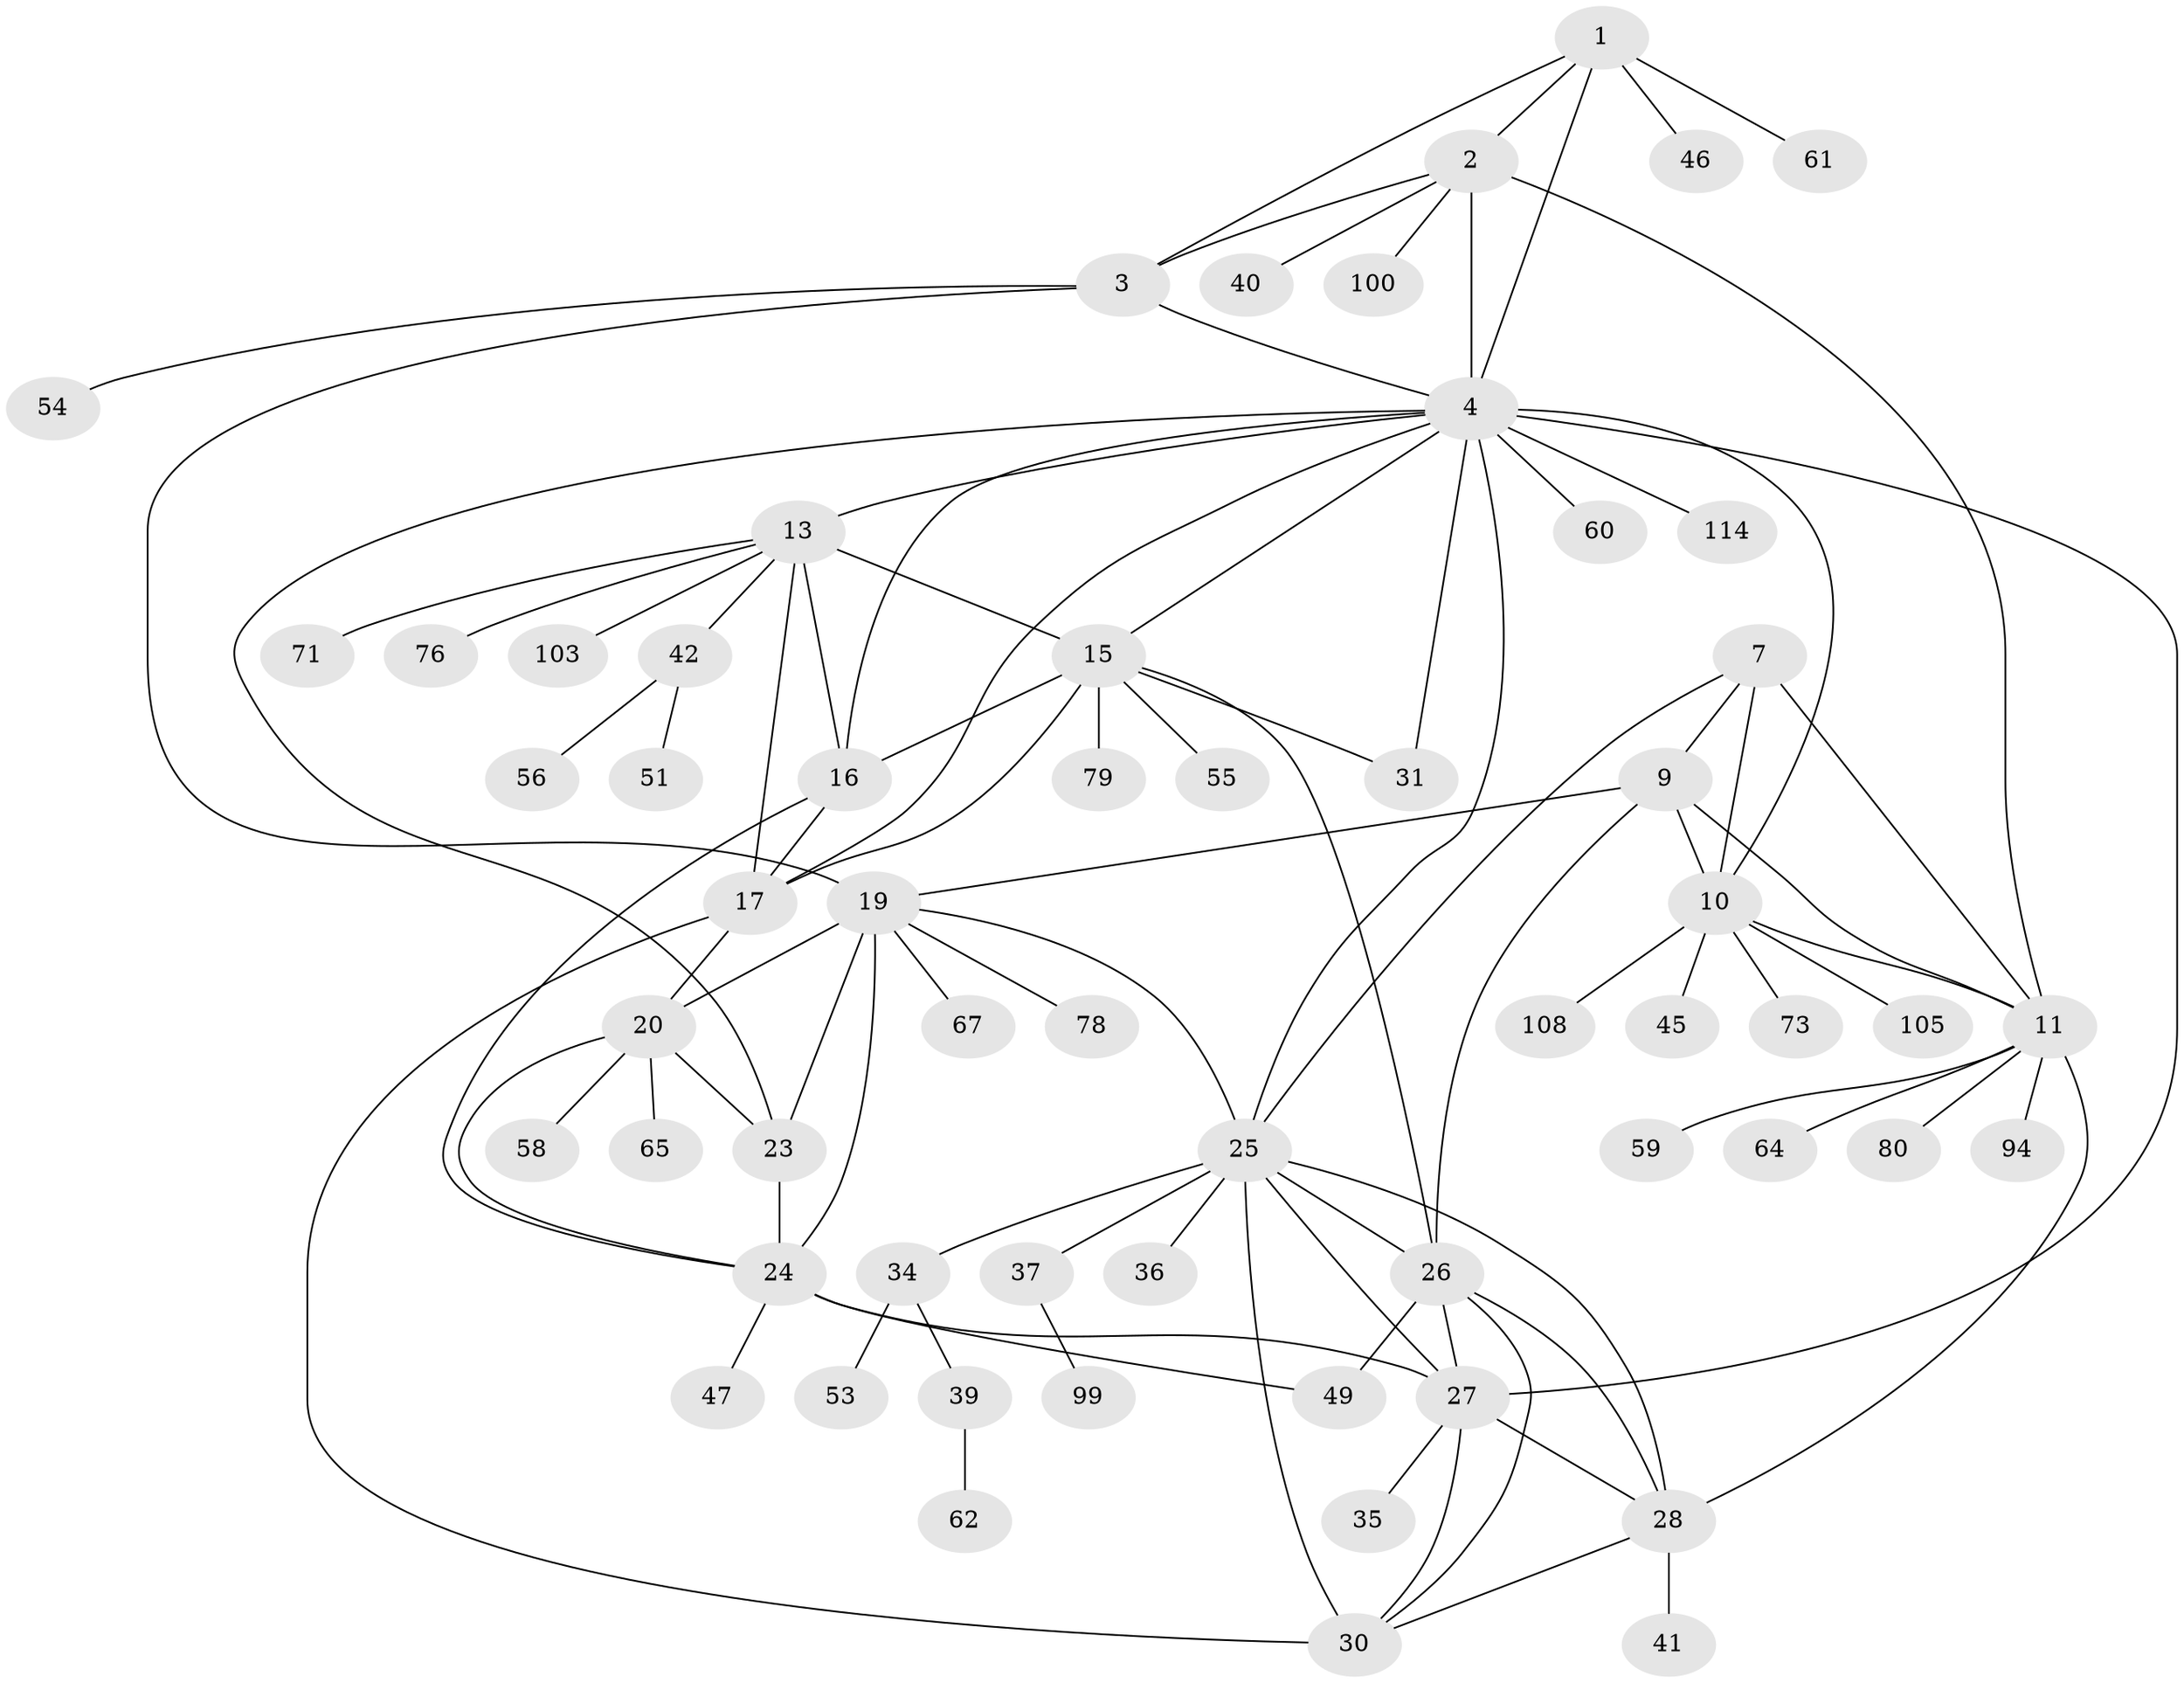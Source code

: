// original degree distribution, {8: 0.06666666666666667, 12: 0.008333333333333333, 7: 0.03333333333333333, 9: 0.06666666666666667, 5: 0.016666666666666666, 11: 0.008333333333333333, 6: 0.025, 10: 0.016666666666666666, 14: 0.008333333333333333, 2: 0.13333333333333333, 3: 0.041666666666666664, 1: 0.5666666666666667, 4: 0.008333333333333333}
// Generated by graph-tools (version 1.1) at 2025/19/03/04/25 18:19:36]
// undirected, 60 vertices, 95 edges
graph export_dot {
graph [start="1"]
  node [color=gray90,style=filled];
  1 [super="+38"];
  2 [super="+83+93+107+98"];
  3;
  4 [super="+6+68+86+102+5"];
  7 [super="+8+96"];
  9;
  10 [super="+12+75+109+119+110"];
  11 [super="+70+74+48"];
  13 [super="+18"];
  15;
  16 [super="+82+88+69"];
  17;
  19 [super="+104+21"];
  20;
  23 [super="+77"];
  24;
  25 [super="+29+66"];
  26;
  27 [super="+92"];
  28 [super="+87+52"];
  30 [super="+33"];
  31;
  34;
  35;
  36;
  37;
  39;
  40;
  41;
  42;
  45;
  46;
  47;
  49;
  51 [super="+72"];
  53;
  54;
  55;
  56;
  58;
  59 [super="+117"];
  60;
  61;
  62;
  64;
  65;
  67 [super="+91+97"];
  71;
  73;
  76 [super="+118+81"];
  78;
  79;
  80;
  94;
  99;
  100;
  103;
  105;
  108;
  114;
  1 -- 2;
  1 -- 3;
  1 -- 4 [weight=3];
  1 -- 46;
  1 -- 61;
  2 -- 3;
  2 -- 4 [weight=3];
  2 -- 11;
  2 -- 40;
  2 -- 100;
  3 -- 4 [weight=3];
  3 -- 54;
  3 -- 19;
  4 -- 25;
  4 -- 10;
  4 -- 13 [weight=2];
  4 -- 15;
  4 -- 16;
  4 -- 17;
  4 -- 23;
  4 -- 27;
  4 -- 31;
  4 -- 114;
  4 -- 60;
  7 -- 9 [weight=2];
  7 -- 10 [weight=4];
  7 -- 11 [weight=2];
  7 -- 25;
  9 -- 10 [weight=2];
  9 -- 11;
  9 -- 26;
  9 -- 19;
  10 -- 11 [weight=2];
  10 -- 73;
  10 -- 108;
  10 -- 45;
  10 -- 105;
  11 -- 59;
  11 -- 64;
  11 -- 80;
  11 -- 94;
  11 -- 28;
  13 -- 15 [weight=2];
  13 -- 16 [weight=2];
  13 -- 17 [weight=2];
  13 -- 103;
  13 -- 71;
  13 -- 42;
  13 -- 76;
  15 -- 16;
  15 -- 17;
  15 -- 26;
  15 -- 31;
  15 -- 55;
  15 -- 79;
  16 -- 17;
  16 -- 24;
  17 -- 20;
  17 -- 30;
  19 -- 20 [weight=3];
  19 -- 23 [weight=3];
  19 -- 24 [weight=3];
  19 -- 67;
  19 -- 78;
  19 -- 25;
  20 -- 23;
  20 -- 24;
  20 -- 58;
  20 -- 65;
  23 -- 24;
  24 -- 27;
  24 -- 47;
  24 -- 49;
  25 -- 26 [weight=2];
  25 -- 27 [weight=2];
  25 -- 28 [weight=2];
  25 -- 30 [weight=2];
  25 -- 36;
  25 -- 34;
  25 -- 37;
  26 -- 27;
  26 -- 28;
  26 -- 30;
  26 -- 49;
  27 -- 28;
  27 -- 30;
  27 -- 35;
  28 -- 30;
  28 -- 41;
  34 -- 39;
  34 -- 53;
  37 -- 99;
  39 -- 62;
  42 -- 51;
  42 -- 56;
}
